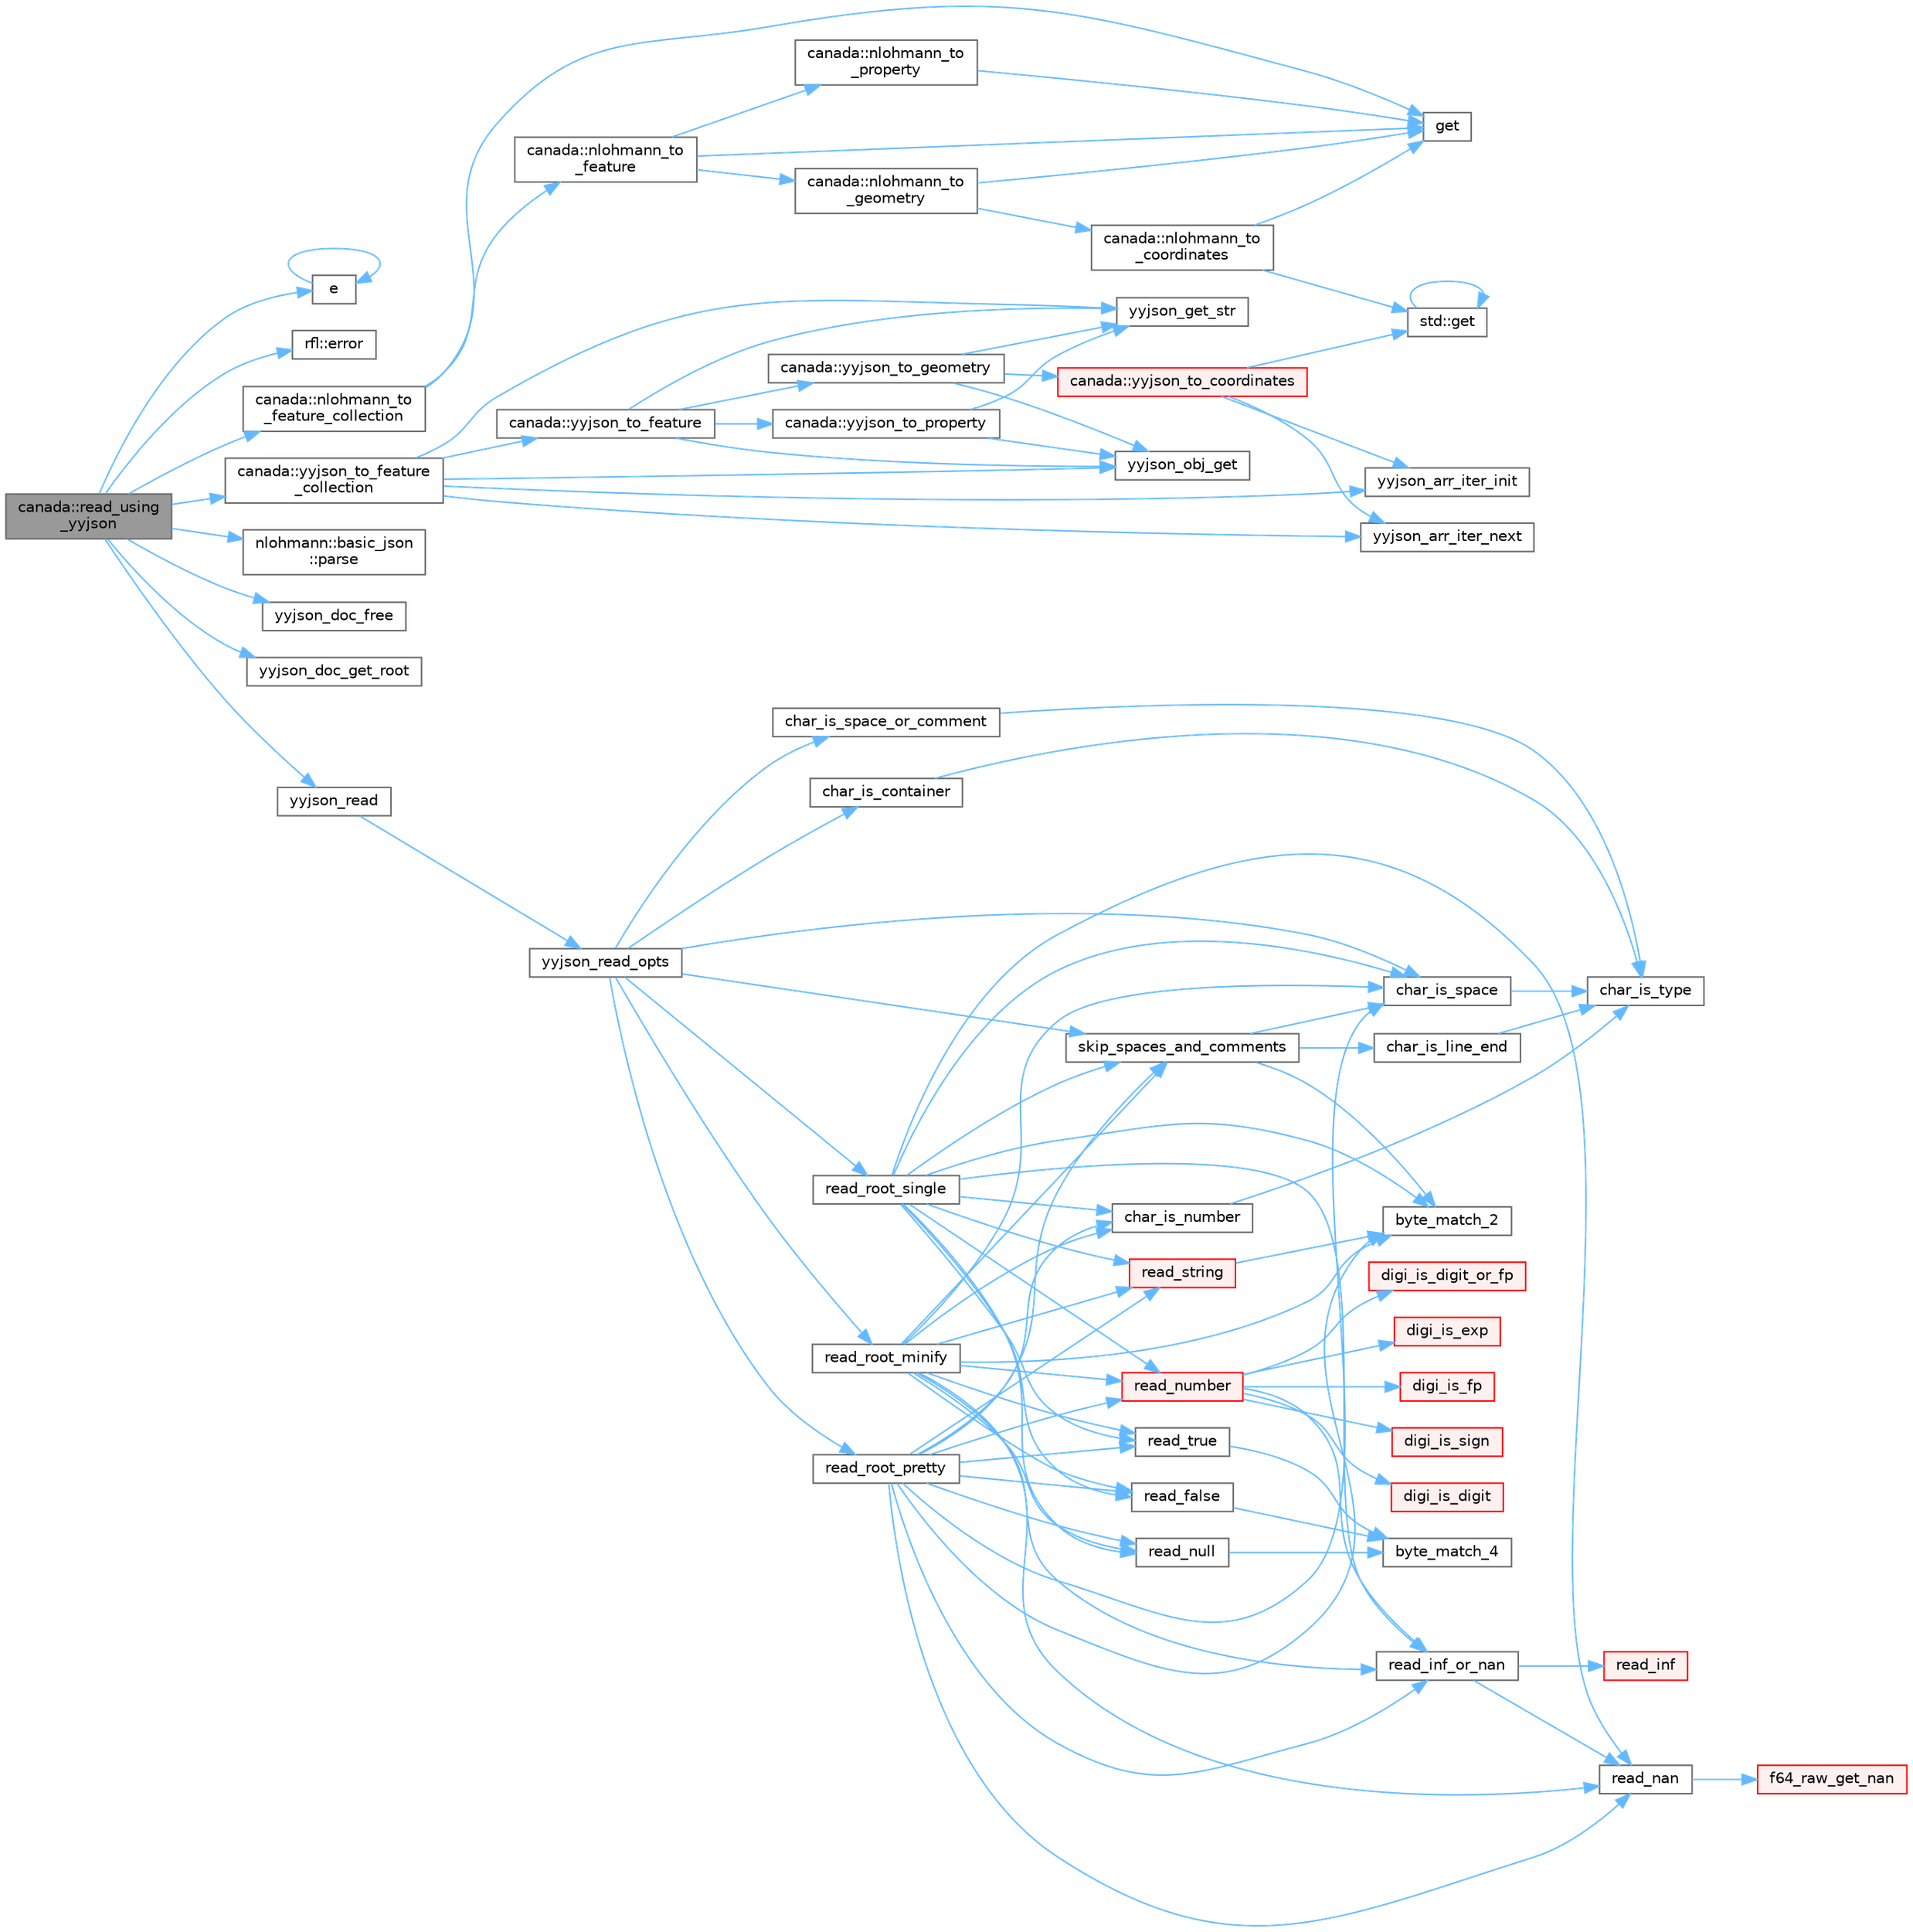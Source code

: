 digraph "canada::read_using_yyjson"
{
 // LATEX_PDF_SIZE
  bgcolor="transparent";
  edge [fontname=Helvetica,fontsize=10,labelfontname=Helvetica,labelfontsize=10];
  node [fontname=Helvetica,fontsize=10,shape=box,height=0.2,width=0.4];
  rankdir="LR";
  Node1 [id="Node000001",label="canada::read_using\l_yyjson",height=0.2,width=0.4,color="gray40", fillcolor="grey60", style="filled", fontcolor="black",tooltip=" "];
  Node1 -> Node2 [id="edge1_Node000001_Node000002",color="steelblue1",style="solid",tooltip=" "];
  Node2 [id="Node000002",label="e",height=0.2,width=0.4,color="grey40", fillcolor="white", style="filled",URL="$_cwise__array__power__array_8cpp.html#a9cb86ff854760bf91a154f2724a9101d",tooltip=" "];
  Node2 -> Node2 [id="edge2_Node000002_Node000002",color="steelblue1",style="solid",tooltip=" "];
  Node1 -> Node3 [id="edge3_Node000001_Node000003",color="steelblue1",style="solid",tooltip=" "];
  Node3 [id="Node000003",label="rfl::error",height=0.2,width=0.4,color="grey40", fillcolor="white", style="filled",URL="$namespacerfl.html#a6625864c6c297dfdc3d3c3ee3181dd8c",tooltip="Shorthand for unexpected error."];
  Node1 -> Node4 [id="edge4_Node000001_Node000004",color="steelblue1",style="solid",tooltip=" "];
  Node4 [id="Node000004",label="canada::nlohmann_to\l_feature_collection",height=0.2,width=0.4,color="grey40", fillcolor="white", style="filled",URL="$namespacecanada.html#a8cc13af785e8b3469ca8b05fc5b572ad",tooltip=" "];
  Node4 -> Node5 [id="edge5_Node000004_Node000005",color="steelblue1",style="solid",tooltip=" "];
  Node5 [id="Node000005",label="get",height=0.2,width=0.4,color="grey40", fillcolor="white", style="filled",URL="$stdlist__overload_8cpp.html#a120a90058439faee14791b33f94c0693",tooltip=" "];
  Node4 -> Node6 [id="edge6_Node000004_Node000006",color="steelblue1",style="solid",tooltip=" "];
  Node6 [id="Node000006",label="canada::nlohmann_to\l_feature",height=0.2,width=0.4,color="grey40", fillcolor="white", style="filled",URL="$namespacecanada.html#a8543c4af221c8250714ef1f1ebc4e4eb",tooltip=" "];
  Node6 -> Node5 [id="edge7_Node000006_Node000005",color="steelblue1",style="solid",tooltip=" "];
  Node6 -> Node7 [id="edge8_Node000006_Node000007",color="steelblue1",style="solid",tooltip=" "];
  Node7 [id="Node000007",label="canada::nlohmann_to\l_geometry",height=0.2,width=0.4,color="grey40", fillcolor="white", style="filled",URL="$namespacecanada.html#a82daae7a5e1b6564a82aba686fd45095",tooltip=" "];
  Node7 -> Node5 [id="edge9_Node000007_Node000005",color="steelblue1",style="solid",tooltip=" "];
  Node7 -> Node8 [id="edge10_Node000007_Node000008",color="steelblue1",style="solid",tooltip=" "];
  Node8 [id="Node000008",label="canada::nlohmann_to\l_coordinates",height=0.2,width=0.4,color="grey40", fillcolor="white", style="filled",URL="$namespacecanada.html#afeff1fa62561bfcdb64b6f01a77fc448",tooltip=" "];
  Node8 -> Node5 [id="edge11_Node000008_Node000005",color="steelblue1",style="solid",tooltip=" "];
  Node8 -> Node9 [id="edge12_Node000008_Node000009",color="steelblue1",style="solid",tooltip=" "];
  Node9 [id="Node000009",label="std::get",height=0.2,width=0.4,color="grey40", fillcolor="white", style="filled",URL="$namespacestd.html#aae41d8280b7ccc3f0e0a0be2dab21c8f",tooltip="Gets an element by index."];
  Node9 -> Node9 [id="edge13_Node000009_Node000009",color="steelblue1",style="solid",tooltip=" "];
  Node6 -> Node10 [id="edge14_Node000006_Node000010",color="steelblue1",style="solid",tooltip=" "];
  Node10 [id="Node000010",label="canada::nlohmann_to\l_property",height=0.2,width=0.4,color="grey40", fillcolor="white", style="filled",URL="$namespacecanada.html#a5aad10733e77ec13071c823cfbd1744c",tooltip=" "];
  Node10 -> Node5 [id="edge15_Node000010_Node000005",color="steelblue1",style="solid",tooltip=" "];
  Node1 -> Node11 [id="edge16_Node000001_Node000011",color="steelblue1",style="solid",tooltip=" "];
  Node11 [id="Node000011",label="nlohmann::basic_json\l::parse",height=0.2,width=0.4,color="grey40", fillcolor="white", style="filled",URL="$classnlohmann_1_1basic__json.html#a15018ade392a844ea32d5188d1a0b9c6",tooltip="deserialize from a compatible input"];
  Node1 -> Node12 [id="edge17_Node000001_Node000012",color="steelblue1",style="solid",tooltip=" "];
  Node12 [id="Node000012",label="yyjson_doc_free",height=0.2,width=0.4,color="grey40", fillcolor="white", style="filled",URL="$yyjson_8h.html#adad98bd766cf52d99f2c54dcb120786d",tooltip=" "];
  Node1 -> Node13 [id="edge18_Node000001_Node000013",color="steelblue1",style="solid",tooltip=" "];
  Node13 [id="Node000013",label="yyjson_doc_get_root",height=0.2,width=0.4,color="grey40", fillcolor="white", style="filled",URL="$yyjson_8h.html#aa33a13a85b840b3dbc1f8534db2bd8fc",tooltip=" "];
  Node1 -> Node14 [id="edge19_Node000001_Node000014",color="steelblue1",style="solid",tooltip=" "];
  Node14 [id="Node000014",label="yyjson_read",height=0.2,width=0.4,color="grey40", fillcolor="white", style="filled",URL="$yyjson_8h.html#aeab3c2a1d86225e5b181fb1bba7587d4",tooltip=" "];
  Node14 -> Node15 [id="edge20_Node000014_Node000015",color="steelblue1",style="solid",tooltip=" "];
  Node15 [id="Node000015",label="yyjson_read_opts",height=0.2,width=0.4,color="grey40", fillcolor="white", style="filled",URL="$yyjson_8c.html#a5755f297c3a913f7a312c2ac67be0b56",tooltip=" "];
  Node15 -> Node16 [id="edge21_Node000015_Node000016",color="steelblue1",style="solid",tooltip=" "];
  Node16 [id="Node000016",label="char_is_container",height=0.2,width=0.4,color="grey40", fillcolor="white", style="filled",URL="$yyjson_8c.html#a5fdc435e849b5e8be6712aaf1c507da2",tooltip=" "];
  Node16 -> Node17 [id="edge22_Node000016_Node000017",color="steelblue1",style="solid",tooltip=" "];
  Node17 [id="Node000017",label="char_is_type",height=0.2,width=0.4,color="grey40", fillcolor="white", style="filled",URL="$yyjson_8c.html#a92720506373a97d8d6f198ea37ce3cb1",tooltip=" "];
  Node15 -> Node18 [id="edge23_Node000015_Node000018",color="steelblue1",style="solid",tooltip=" "];
  Node18 [id="Node000018",label="char_is_space",height=0.2,width=0.4,color="grey40", fillcolor="white", style="filled",URL="$yyjson_8c.html#a4c4d781bdc30adffcee30f192e4869c8",tooltip=" "];
  Node18 -> Node17 [id="edge24_Node000018_Node000017",color="steelblue1",style="solid",tooltip=" "];
  Node15 -> Node19 [id="edge25_Node000015_Node000019",color="steelblue1",style="solid",tooltip=" "];
  Node19 [id="Node000019",label="char_is_space_or_comment",height=0.2,width=0.4,color="grey40", fillcolor="white", style="filled",URL="$yyjson_8c.html#a834a69b6af5c351b724369c6b5176e82",tooltip=" "];
  Node19 -> Node17 [id="edge26_Node000019_Node000017",color="steelblue1",style="solid",tooltip=" "];
  Node15 -> Node20 [id="edge27_Node000015_Node000020",color="steelblue1",style="solid",tooltip=" "];
  Node20 [id="Node000020",label="read_root_minify",height=0.2,width=0.4,color="grey40", fillcolor="white", style="filled",URL="$yyjson_8c.html#a7e4155e7870372bf62ab8ccdaec8d066",tooltip=" "];
  Node20 -> Node21 [id="edge28_Node000020_Node000021",color="steelblue1",style="solid",tooltip=" "];
  Node21 [id="Node000021",label="byte_match_2",height=0.2,width=0.4,color="grey40", fillcolor="white", style="filled",URL="$yyjson_8c.html#a3a0b543ccc96758e3d9632773ab82632",tooltip=" "];
  Node20 -> Node22 [id="edge29_Node000020_Node000022",color="steelblue1",style="solid",tooltip=" "];
  Node22 [id="Node000022",label="char_is_number",height=0.2,width=0.4,color="grey40", fillcolor="white", style="filled",URL="$yyjson_8c.html#abf57d5a39008af9ef13462c45631a0fc",tooltip=" "];
  Node22 -> Node17 [id="edge30_Node000022_Node000017",color="steelblue1",style="solid",tooltip=" "];
  Node20 -> Node18 [id="edge31_Node000020_Node000018",color="steelblue1",style="solid",tooltip=" "];
  Node20 -> Node23 [id="edge32_Node000020_Node000023",color="steelblue1",style="solid",tooltip=" "];
  Node23 [id="Node000023",label="read_false",height=0.2,width=0.4,color="grey40", fillcolor="white", style="filled",URL="$yyjson_8c.html#a8372211a6f5de545766529f4e4cc19e8",tooltip=" "];
  Node23 -> Node24 [id="edge33_Node000023_Node000024",color="steelblue1",style="solid",tooltip=" "];
  Node24 [id="Node000024",label="byte_match_4",height=0.2,width=0.4,color="grey40", fillcolor="white", style="filled",URL="$yyjson_8c.html#a34726fa714e2bf7c56f8a70bda417597",tooltip=" "];
  Node20 -> Node25 [id="edge34_Node000020_Node000025",color="steelblue1",style="solid",tooltip=" "];
  Node25 [id="Node000025",label="read_inf_or_nan",height=0.2,width=0.4,color="grey40", fillcolor="white", style="filled",URL="$yyjson_8c.html#a720bbd325fe3ba03734213f3987a9dd9",tooltip=" "];
  Node25 -> Node26 [id="edge35_Node000025_Node000026",color="steelblue1",style="solid",tooltip=" "];
  Node26 [id="Node000026",label="read_inf",height=0.2,width=0.4,color="red", fillcolor="#FFF0F0", style="filled",URL="$yyjson_8c.html#ae2c50c33e8663e8985150a3c19fb7774",tooltip=" "];
  Node25 -> Node30 [id="edge36_Node000025_Node000030",color="steelblue1",style="solid",tooltip=" "];
  Node30 [id="Node000030",label="read_nan",height=0.2,width=0.4,color="grey40", fillcolor="white", style="filled",URL="$yyjson_8c.html#a61c49628369584d4d256add73d1a5fac",tooltip=" "];
  Node30 -> Node31 [id="edge37_Node000030_Node000031",color="steelblue1",style="solid",tooltip=" "];
  Node31 [id="Node000031",label="f64_raw_get_nan",height=0.2,width=0.4,color="red", fillcolor="#FFF0F0", style="filled",URL="$yyjson_8c.html#a52154ab6c7dc6d98fc7b916ef2525724",tooltip=" "];
  Node20 -> Node30 [id="edge38_Node000020_Node000030",color="steelblue1",style="solid",tooltip=" "];
  Node20 -> Node32 [id="edge39_Node000020_Node000032",color="steelblue1",style="solid",tooltip=" "];
  Node32 [id="Node000032",label="read_null",height=0.2,width=0.4,color="grey40", fillcolor="white", style="filled",URL="$yyjson_8c.html#a08f27fa4d71c993e7c6791ae47cb3ed7",tooltip=" "];
  Node32 -> Node24 [id="edge40_Node000032_Node000024",color="steelblue1",style="solid",tooltip=" "];
  Node20 -> Node33 [id="edge41_Node000020_Node000033",color="steelblue1",style="solid",tooltip=" "];
  Node33 [id="Node000033",label="read_number",height=0.2,width=0.4,color="red", fillcolor="#FFF0F0", style="filled",URL="$yyjson_8c.html#ae80f29f6843f936808fbe5a48e48dabc",tooltip=" "];
  Node33 -> Node34 [id="edge42_Node000033_Node000034",color="steelblue1",style="solid",tooltip=" "];
  Node34 [id="Node000034",label="digi_is_digit",height=0.2,width=0.4,color="red", fillcolor="#FFF0F0", style="filled",URL="$yyjson_8c.html#ac16e36c200b16a17041aac1ed37276d7",tooltip=" "];
  Node33 -> Node36 [id="edge43_Node000033_Node000036",color="steelblue1",style="solid",tooltip=" "];
  Node36 [id="Node000036",label="digi_is_digit_or_fp",height=0.2,width=0.4,color="red", fillcolor="#FFF0F0", style="filled",URL="$yyjson_8c.html#aee912f37b76d8da7a4e2ca5a88d17d76",tooltip=" "];
  Node33 -> Node37 [id="edge44_Node000033_Node000037",color="steelblue1",style="solid",tooltip=" "];
  Node37 [id="Node000037",label="digi_is_exp",height=0.2,width=0.4,color="red", fillcolor="#FFF0F0", style="filled",URL="$yyjson_8c.html#ad25dff9b718d68793b54d09d4dfc8526",tooltip=" "];
  Node33 -> Node38 [id="edge45_Node000033_Node000038",color="steelblue1",style="solid",tooltip=" "];
  Node38 [id="Node000038",label="digi_is_fp",height=0.2,width=0.4,color="red", fillcolor="#FFF0F0", style="filled",URL="$yyjson_8c.html#ac38bca46c8cbb1107ca4188d2eb4fcbe",tooltip=" "];
  Node33 -> Node39 [id="edge46_Node000033_Node000039",color="steelblue1",style="solid",tooltip=" "];
  Node39 [id="Node000039",label="digi_is_sign",height=0.2,width=0.4,color="red", fillcolor="#FFF0F0", style="filled",URL="$yyjson_8c.html#a078553b0c6c304a46441a196aad05129",tooltip=" "];
  Node33 -> Node25 [id="edge47_Node000033_Node000025",color="steelblue1",style="solid",tooltip=" "];
  Node20 -> Node44 [id="edge48_Node000020_Node000044",color="steelblue1",style="solid",tooltip=" "];
  Node44 [id="Node000044",label="read_string",height=0.2,width=0.4,color="red", fillcolor="#FFF0F0", style="filled",URL="$yyjson_8c.html#a804945ea7ab88a55f6c71afe2ef28508",tooltip=" "];
  Node44 -> Node21 [id="edge49_Node000044_Node000021",color="steelblue1",style="solid",tooltip=" "];
  Node20 -> Node53 [id="edge50_Node000020_Node000053",color="steelblue1",style="solid",tooltip=" "];
  Node53 [id="Node000053",label="read_true",height=0.2,width=0.4,color="grey40", fillcolor="white", style="filled",URL="$yyjson_8c.html#ac13d82fdd527dfe489b5004bd7339b04",tooltip=" "];
  Node53 -> Node24 [id="edge51_Node000053_Node000024",color="steelblue1",style="solid",tooltip=" "];
  Node20 -> Node54 [id="edge52_Node000020_Node000054",color="steelblue1",style="solid",tooltip=" "];
  Node54 [id="Node000054",label="skip_spaces_and_comments",height=0.2,width=0.4,color="grey40", fillcolor="white", style="filled",URL="$yyjson_8c.html#abb4ba1f891e94f62b208432ebd8c5a78",tooltip=" "];
  Node54 -> Node21 [id="edge53_Node000054_Node000021",color="steelblue1",style="solid",tooltip=" "];
  Node54 -> Node55 [id="edge54_Node000054_Node000055",color="steelblue1",style="solid",tooltip=" "];
  Node55 [id="Node000055",label="char_is_line_end",height=0.2,width=0.4,color="grey40", fillcolor="white", style="filled",URL="$yyjson_8c.html#acb4cb37d08c50567be86f8057cb413eb",tooltip=" "];
  Node55 -> Node17 [id="edge55_Node000055_Node000017",color="steelblue1",style="solid",tooltip=" "];
  Node54 -> Node18 [id="edge56_Node000054_Node000018",color="steelblue1",style="solid",tooltip=" "];
  Node15 -> Node56 [id="edge57_Node000015_Node000056",color="steelblue1",style="solid",tooltip=" "];
  Node56 [id="Node000056",label="read_root_pretty",height=0.2,width=0.4,color="grey40", fillcolor="white", style="filled",URL="$yyjson_8c.html#ad73d8336ba9514abc616a2b95438af7d",tooltip=" "];
  Node56 -> Node21 [id="edge58_Node000056_Node000021",color="steelblue1",style="solid",tooltip=" "];
  Node56 -> Node22 [id="edge59_Node000056_Node000022",color="steelblue1",style="solid",tooltip=" "];
  Node56 -> Node18 [id="edge60_Node000056_Node000018",color="steelblue1",style="solid",tooltip=" "];
  Node56 -> Node23 [id="edge61_Node000056_Node000023",color="steelblue1",style="solid",tooltip=" "];
  Node56 -> Node25 [id="edge62_Node000056_Node000025",color="steelblue1",style="solid",tooltip=" "];
  Node56 -> Node30 [id="edge63_Node000056_Node000030",color="steelblue1",style="solid",tooltip=" "];
  Node56 -> Node32 [id="edge64_Node000056_Node000032",color="steelblue1",style="solid",tooltip=" "];
  Node56 -> Node33 [id="edge65_Node000056_Node000033",color="steelblue1",style="solid",tooltip=" "];
  Node56 -> Node44 [id="edge66_Node000056_Node000044",color="steelblue1",style="solid",tooltip=" "];
  Node56 -> Node53 [id="edge67_Node000056_Node000053",color="steelblue1",style="solid",tooltip=" "];
  Node56 -> Node54 [id="edge68_Node000056_Node000054",color="steelblue1",style="solid",tooltip=" "];
  Node15 -> Node57 [id="edge69_Node000015_Node000057",color="steelblue1",style="solid",tooltip=" "];
  Node57 [id="Node000057",label="read_root_single",height=0.2,width=0.4,color="grey40", fillcolor="white", style="filled",URL="$yyjson_8c.html#aa9121ac0675557400ce9fe9279bb59df",tooltip=" "];
  Node57 -> Node21 [id="edge70_Node000057_Node000021",color="steelblue1",style="solid",tooltip=" "];
  Node57 -> Node22 [id="edge71_Node000057_Node000022",color="steelblue1",style="solid",tooltip=" "];
  Node57 -> Node18 [id="edge72_Node000057_Node000018",color="steelblue1",style="solid",tooltip=" "];
  Node57 -> Node23 [id="edge73_Node000057_Node000023",color="steelblue1",style="solid",tooltip=" "];
  Node57 -> Node25 [id="edge74_Node000057_Node000025",color="steelblue1",style="solid",tooltip=" "];
  Node57 -> Node30 [id="edge75_Node000057_Node000030",color="steelblue1",style="solid",tooltip=" "];
  Node57 -> Node32 [id="edge76_Node000057_Node000032",color="steelblue1",style="solid",tooltip=" "];
  Node57 -> Node33 [id="edge77_Node000057_Node000033",color="steelblue1",style="solid",tooltip=" "];
  Node57 -> Node44 [id="edge78_Node000057_Node000044",color="steelblue1",style="solid",tooltip=" "];
  Node57 -> Node53 [id="edge79_Node000057_Node000053",color="steelblue1",style="solid",tooltip=" "];
  Node57 -> Node54 [id="edge80_Node000057_Node000054",color="steelblue1",style="solid",tooltip=" "];
  Node15 -> Node54 [id="edge81_Node000015_Node000054",color="steelblue1",style="solid",tooltip=" "];
  Node1 -> Node58 [id="edge82_Node000001_Node000058",color="steelblue1",style="solid",tooltip=" "];
  Node58 [id="Node000058",label="canada::yyjson_to_feature\l_collection",height=0.2,width=0.4,color="grey40", fillcolor="white", style="filled",URL="$namespacecanada.html#a4d5c68332b60446ad1e48604f2ddf193",tooltip=" "];
  Node58 -> Node59 [id="edge83_Node000058_Node000059",color="steelblue1",style="solid",tooltip=" "];
  Node59 [id="Node000059",label="yyjson_arr_iter_init",height=0.2,width=0.4,color="grey40", fillcolor="white", style="filled",URL="$yyjson_8h.html#a95aebc83fff9793f7701a6e37df5e03f",tooltip=" "];
  Node58 -> Node60 [id="edge84_Node000058_Node000060",color="steelblue1",style="solid",tooltip=" "];
  Node60 [id="Node000060",label="yyjson_arr_iter_next",height=0.2,width=0.4,color="grey40", fillcolor="white", style="filled",URL="$yyjson_8h.html#ab608a351427921421a2e23877399acd5",tooltip=" "];
  Node58 -> Node61 [id="edge85_Node000058_Node000061",color="steelblue1",style="solid",tooltip=" "];
  Node61 [id="Node000061",label="yyjson_get_str",height=0.2,width=0.4,color="grey40", fillcolor="white", style="filled",URL="$yyjson_8h.html#a986e994db00b2749e000af0a4331454c",tooltip=" "];
  Node58 -> Node62 [id="edge86_Node000058_Node000062",color="steelblue1",style="solid",tooltip=" "];
  Node62 [id="Node000062",label="yyjson_obj_get",height=0.2,width=0.4,color="grey40", fillcolor="white", style="filled",URL="$yyjson_8h.html#a1e8a4dea2e9e9248acde14c664ab702b",tooltip=" "];
  Node58 -> Node63 [id="edge87_Node000058_Node000063",color="steelblue1",style="solid",tooltip=" "];
  Node63 [id="Node000063",label="canada::yyjson_to_feature",height=0.2,width=0.4,color="grey40", fillcolor="white", style="filled",URL="$namespacecanada.html#aec88238ffc29fc1c7092366ecd0c8700",tooltip=" "];
  Node63 -> Node61 [id="edge88_Node000063_Node000061",color="steelblue1",style="solid",tooltip=" "];
  Node63 -> Node62 [id="edge89_Node000063_Node000062",color="steelblue1",style="solid",tooltip=" "];
  Node63 -> Node64 [id="edge90_Node000063_Node000064",color="steelblue1",style="solid",tooltip=" "];
  Node64 [id="Node000064",label="canada::yyjson_to_geometry",height=0.2,width=0.4,color="grey40", fillcolor="white", style="filled",URL="$namespacecanada.html#aa22bda396955b6208368f9cae874e4d4",tooltip=" "];
  Node64 -> Node61 [id="edge91_Node000064_Node000061",color="steelblue1",style="solid",tooltip=" "];
  Node64 -> Node62 [id="edge92_Node000064_Node000062",color="steelblue1",style="solid",tooltip=" "];
  Node64 -> Node65 [id="edge93_Node000064_Node000065",color="steelblue1",style="solid",tooltip=" "];
  Node65 [id="Node000065",label="canada::yyjson_to_coordinates",height=0.2,width=0.4,color="red", fillcolor="#FFF0F0", style="filled",URL="$namespacecanada.html#ae00791ec4a9be9e58af8e5b71b130c6f",tooltip=" "];
  Node65 -> Node9 [id="edge94_Node000065_Node000009",color="steelblue1",style="solid",tooltip=" "];
  Node65 -> Node59 [id="edge95_Node000065_Node000059",color="steelblue1",style="solid",tooltip=" "];
  Node65 -> Node60 [id="edge96_Node000065_Node000060",color="steelblue1",style="solid",tooltip=" "];
  Node63 -> Node69 [id="edge97_Node000063_Node000069",color="steelblue1",style="solid",tooltip=" "];
  Node69 [id="Node000069",label="canada::yyjson_to_property",height=0.2,width=0.4,color="grey40", fillcolor="white", style="filled",URL="$namespacecanada.html#ad260012d2a97dcefd95033940cde2e04",tooltip=" "];
  Node69 -> Node61 [id="edge98_Node000069_Node000061",color="steelblue1",style="solid",tooltip=" "];
  Node69 -> Node62 [id="edge99_Node000069_Node000062",color="steelblue1",style="solid",tooltip=" "];
}

